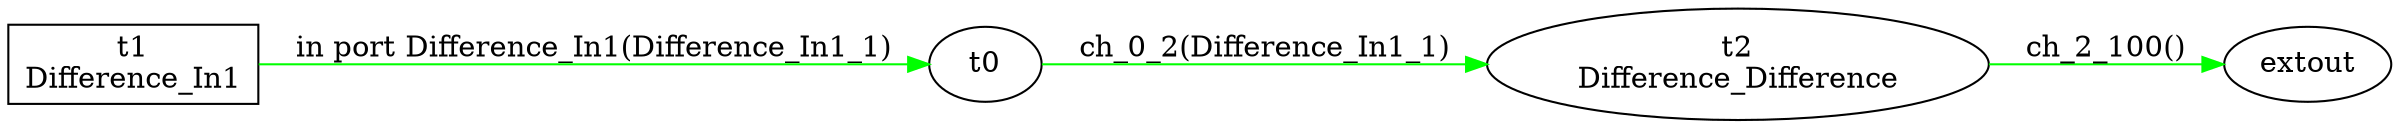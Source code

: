digraph csp {
	graph [rankdir=LR];
	Difference_Difference	 [label="t2\nDifference_Difference"];
	t0 -> Difference_Difference	 [color=green,
		label="ch_0_2(Difference_In1_1)"];
	extout	 [label=extout];
	Difference_In1	 [label="t1\nDifference_In1",
		shape=box];
	Difference_In1 -> t0	 [color=green,
		label="in port Difference_In1(Difference_In1_1)"];
	Difference_Difference -> extout	 [color=green,
		label="ch_2_100()"];
}

